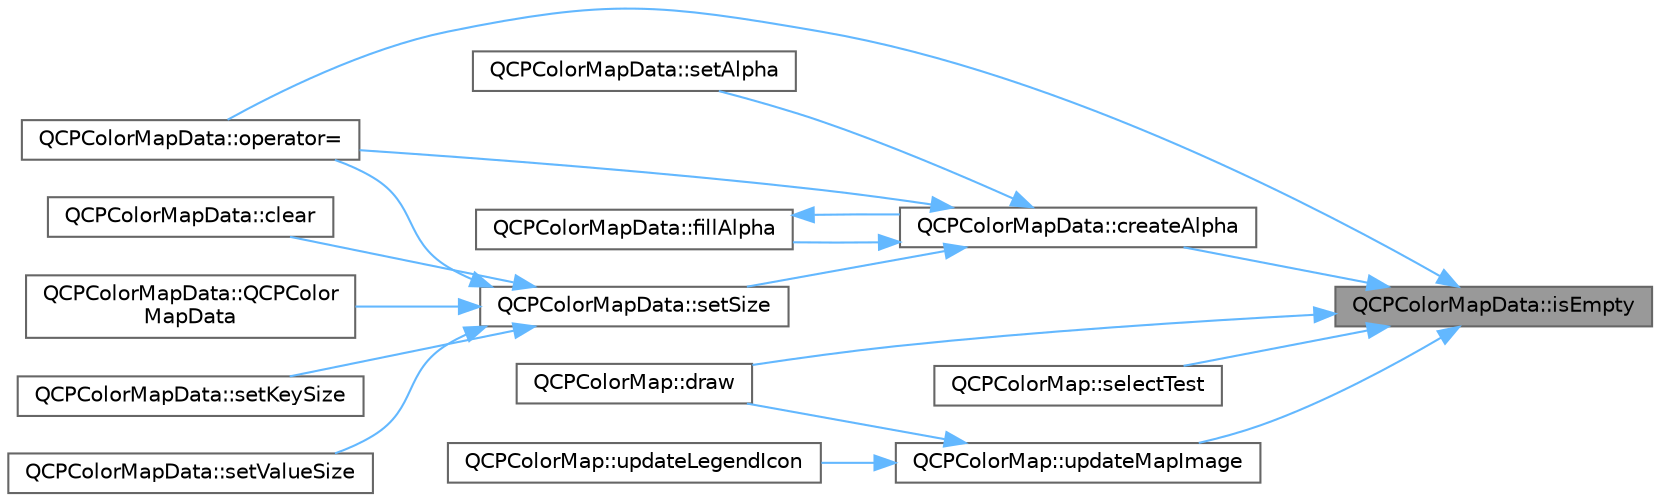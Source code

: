 digraph "QCPColorMapData::isEmpty"
{
 // LATEX_PDF_SIZE
  bgcolor="transparent";
  edge [fontname=Helvetica,fontsize=10,labelfontname=Helvetica,labelfontsize=10];
  node [fontname=Helvetica,fontsize=10,shape=box,height=0.2,width=0.4];
  rankdir="RL";
  Node1 [label="QCPColorMapData::isEmpty",height=0.2,width=0.4,color="gray40", fillcolor="grey60", style="filled", fontcolor="black",tooltip=" "];
  Node1 -> Node2 [dir="back",color="steelblue1",style="solid"];
  Node2 [label="QCPColorMapData::createAlpha",height=0.2,width=0.4,color="grey40", fillcolor="white", style="filled",URL="$class_q_c_p_color_map_data.html#a42c2b1c303683515fa4de4c551f54441",tooltip=" "];
  Node2 -> Node3 [dir="back",color="steelblue1",style="solid"];
  Node3 [label="QCPColorMapData::fillAlpha",height=0.2,width=0.4,color="grey40", fillcolor="white", style="filled",URL="$class_q_c_p_color_map_data.html#a93e2a549d7702bc849cd48a585294657",tooltip=" "];
  Node3 -> Node2 [dir="back",color="steelblue1",style="solid"];
  Node2 -> Node4 [dir="back",color="steelblue1",style="solid"];
  Node4 [label="QCPColorMapData::operator=",height=0.2,width=0.4,color="grey40", fillcolor="white", style="filled",URL="$class_q_c_p_color_map_data.html#afdf4dd1b2f5714234fe84709b85c2a8d",tooltip=" "];
  Node2 -> Node5 [dir="back",color="steelblue1",style="solid"];
  Node5 [label="QCPColorMapData::setAlpha",height=0.2,width=0.4,color="grey40", fillcolor="white", style="filled",URL="$class_q_c_p_color_map_data.html#aaf7de5b34c58f38d8f4c1ceb064a876c",tooltip=" "];
  Node2 -> Node6 [dir="back",color="steelblue1",style="solid"];
  Node6 [label="QCPColorMapData::setSize",height=0.2,width=0.4,color="grey40", fillcolor="white", style="filled",URL="$class_q_c_p_color_map_data.html#a0d9ff35c299d0478b682bfbcdd9c097e",tooltip=" "];
  Node6 -> Node7 [dir="back",color="steelblue1",style="solid"];
  Node7 [label="QCPColorMapData::clear",height=0.2,width=0.4,color="grey40", fillcolor="white", style="filled",URL="$class_q_c_p_color_map_data.html#a9910ba830e96955bd5c8e5bef1e77ef3",tooltip=" "];
  Node6 -> Node4 [dir="back",color="steelblue1",style="solid"];
  Node6 -> Node8 [dir="back",color="steelblue1",style="solid"];
  Node8 [label="QCPColorMapData::QCPColor\lMapData",height=0.2,width=0.4,color="grey40", fillcolor="white", style="filled",URL="$class_q_c_p_color_map_data.html#aac9d8eb81e18e240d89d56c01933fd23",tooltip=" "];
  Node6 -> Node9 [dir="back",color="steelblue1",style="solid"];
  Node9 [label="QCPColorMapData::setKeySize",height=0.2,width=0.4,color="grey40", fillcolor="white", style="filled",URL="$class_q_c_p_color_map_data.html#ac7ef70e383aface34b44dbde49234b6b",tooltip=" "];
  Node6 -> Node10 [dir="back",color="steelblue1",style="solid"];
  Node10 [label="QCPColorMapData::setValueSize",height=0.2,width=0.4,color="grey40", fillcolor="white", style="filled",URL="$class_q_c_p_color_map_data.html#a0893c9e3914513048b45e3429ffd16f2",tooltip=" "];
  Node1 -> Node11 [dir="back",color="steelblue1",style="solid"];
  Node11 [label="QCPColorMap::draw",height=0.2,width=0.4,color="grey40", fillcolor="white", style="filled",URL="$class_q_c_p_color_map.html#a6b628014d2939368935efd0a788648c8",tooltip=" "];
  Node1 -> Node4 [dir="back",color="steelblue1",style="solid"];
  Node1 -> Node12 [dir="back",color="steelblue1",style="solid"];
  Node12 [label="QCPColorMap::selectTest",height=0.2,width=0.4,color="grey40", fillcolor="white", style="filled",URL="$class_q_c_p_color_map.html#afb4b843596addf58096082827a9e3450",tooltip=" "];
  Node1 -> Node13 [dir="back",color="steelblue1",style="solid"];
  Node13 [label="QCPColorMap::updateMapImage",height=0.2,width=0.4,color="grey40", fillcolor="white", style="filled",URL="$class_q_c_p_color_map.html#a5efcea591bb5486d968af520a4d43c3a",tooltip=" "];
  Node13 -> Node11 [dir="back",color="steelblue1",style="solid"];
  Node13 -> Node14 [dir="back",color="steelblue1",style="solid"];
  Node14 [label="QCPColorMap::updateLegendIcon",height=0.2,width=0.4,color="grey40", fillcolor="white", style="filled",URL="$class_q_c_p_color_map.html#a5d8158b62d55fcfeaabcb68ce0083e87",tooltip=" "];
}
